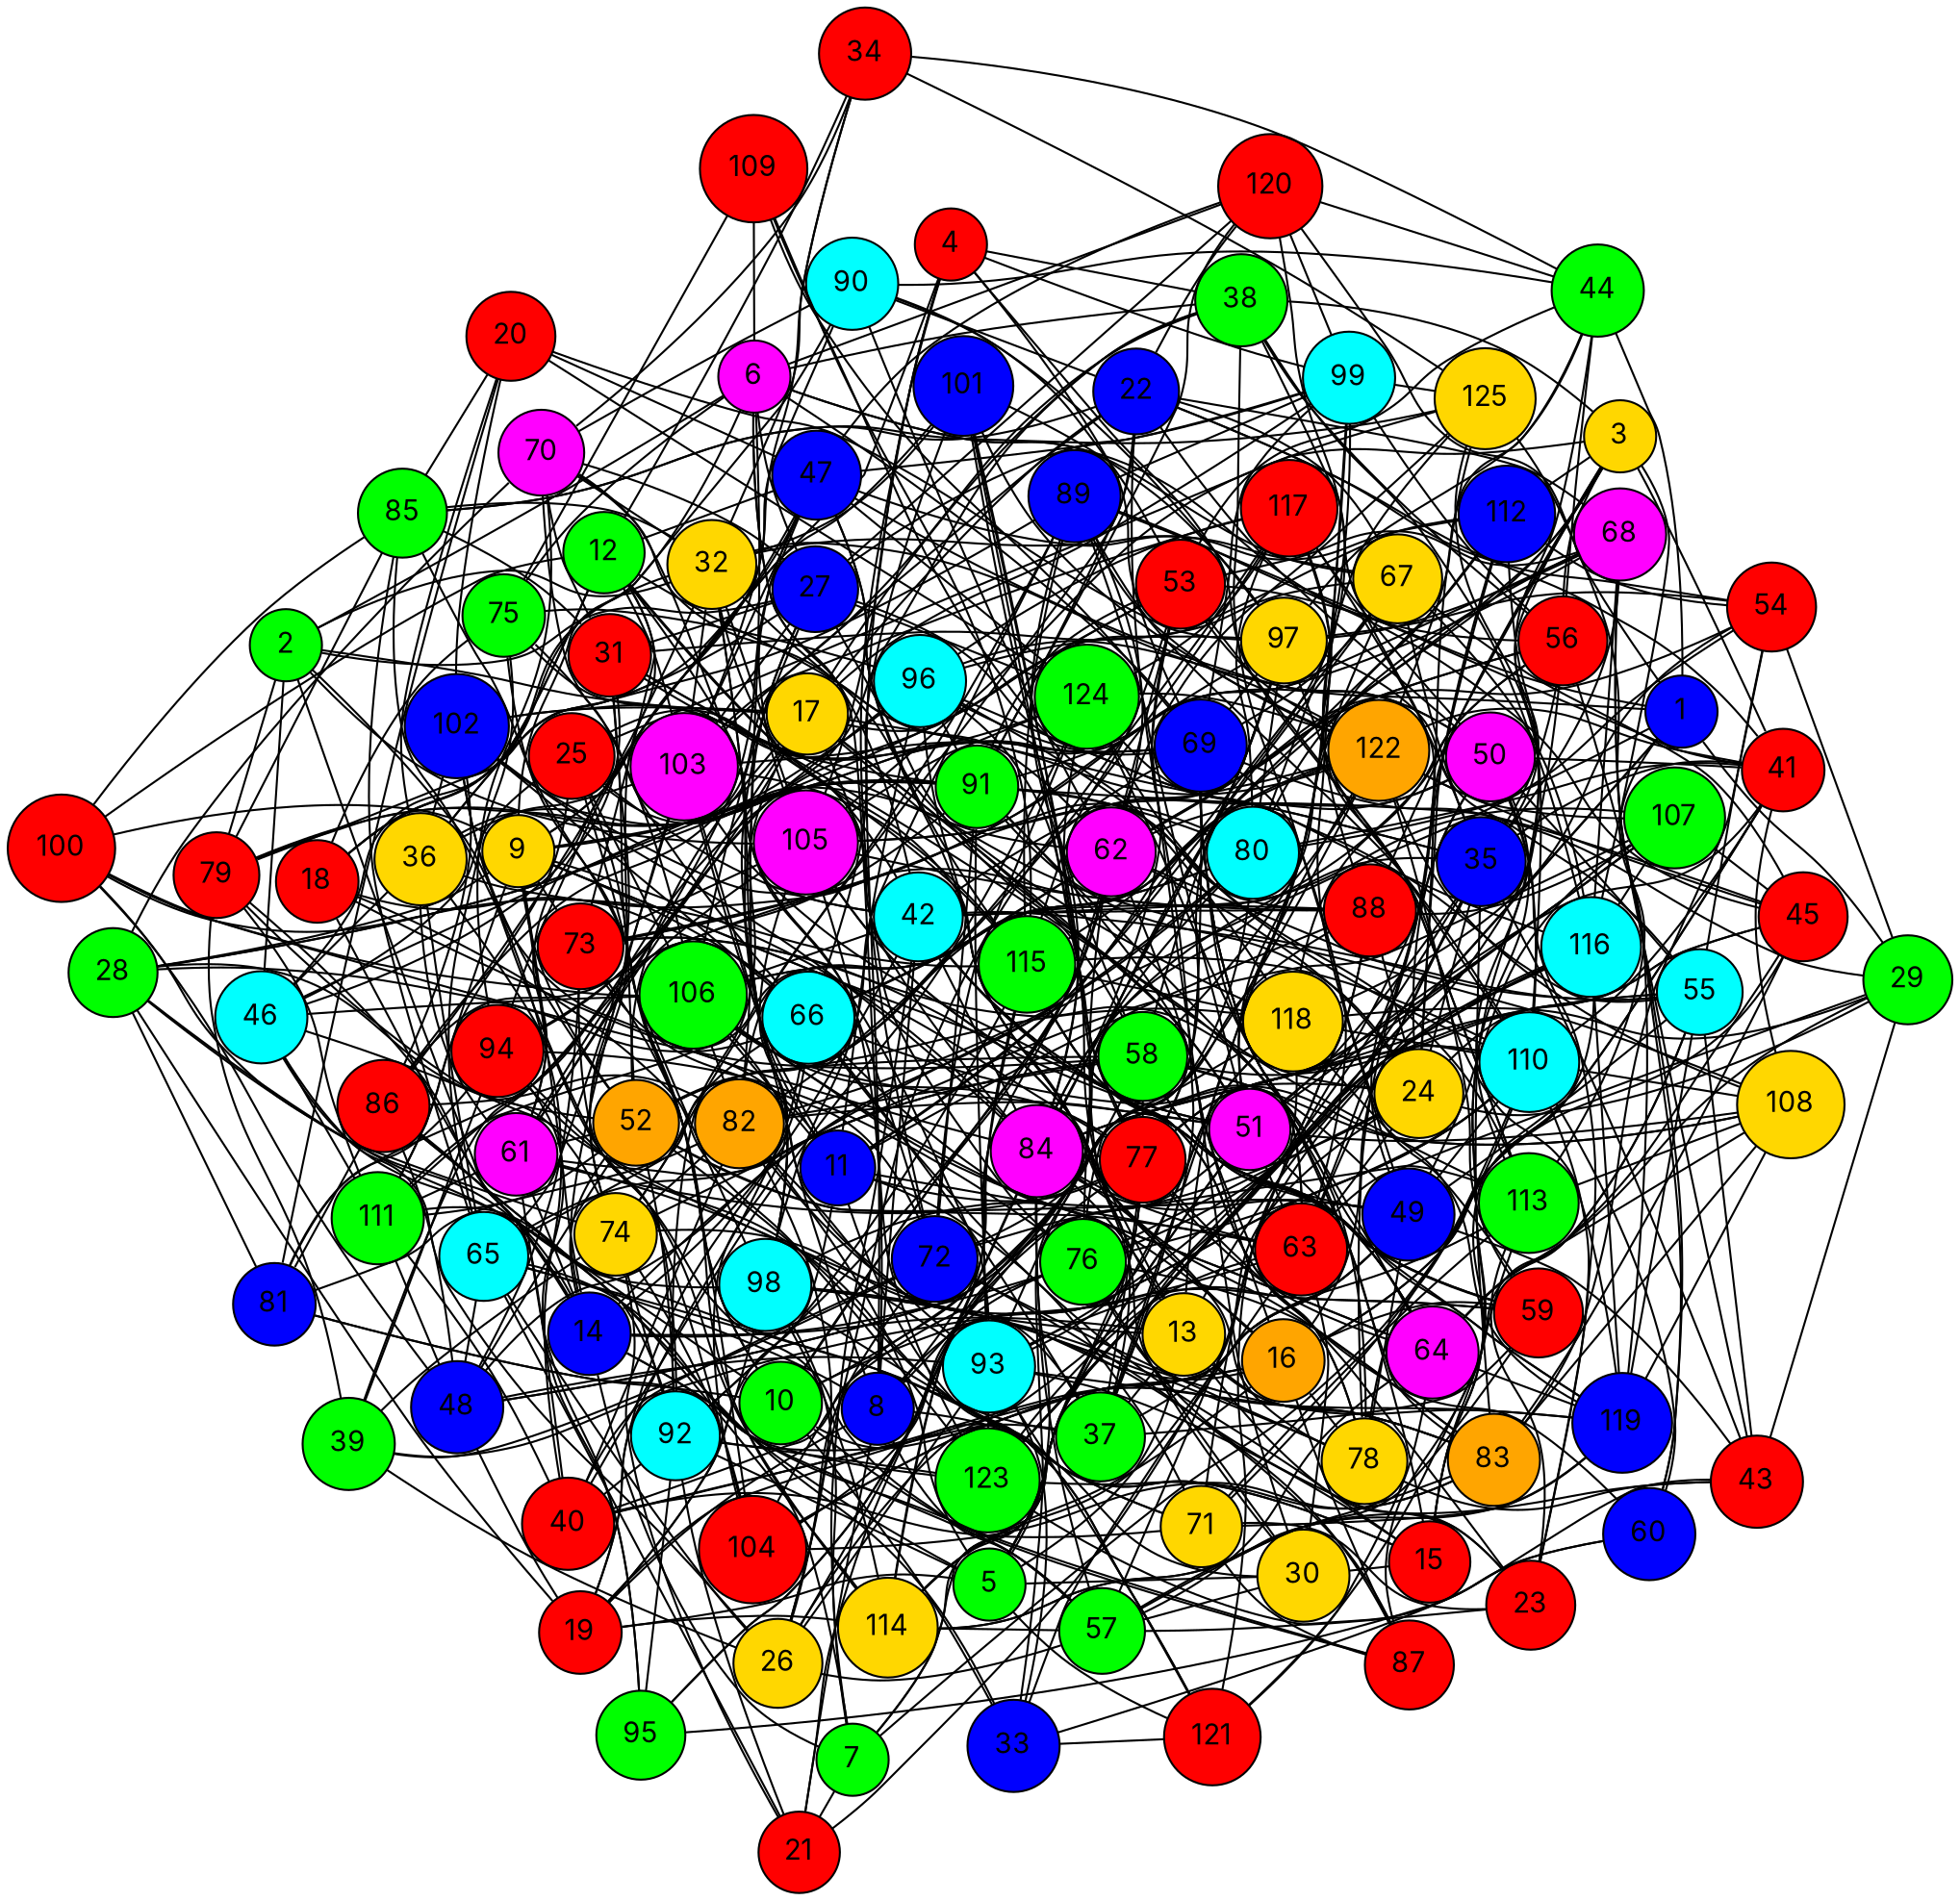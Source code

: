 graph G {
  layout=neato;
  overlap=false;
  splines=true;
  node [shape=circle, style=filled, fontname=Inter];
  1 [label="1", fillcolor="blue", tooltip="v1 color 2"];
  2 [label="2", fillcolor="green", tooltip="v2 color 1"];
  3 [label="3", fillcolor="gold", tooltip="v3 color 3"];
  4 [label="4", fillcolor="red", tooltip="v4 color 0"];
  5 [label="5", fillcolor="green", tooltip="v5 color 1"];
  6 [label="6", fillcolor="magenta", tooltip="v6 color 5"];
  7 [label="7", fillcolor="green", tooltip="v7 color 1"];
  8 [label="8", fillcolor="blue", tooltip="v8 color 2"];
  9 [label="9", fillcolor="gold", tooltip="v9 color 3"];
  10 [label="10", fillcolor="green", tooltip="v10 color 1"];
  11 [label="11", fillcolor="blue", tooltip="v11 color 2"];
  12 [label="12", fillcolor="green", tooltip="v12 color 1"];
  13 [label="13", fillcolor="gold", tooltip="v13 color 3"];
  14 [label="14", fillcolor="blue", tooltip="v14 color 2"];
  15 [label="15", fillcolor="red", tooltip="v15 color 0"];
  16 [label="16", fillcolor="orange", tooltip="v16 color 6"];
  17 [label="17", fillcolor="gold", tooltip="v17 color 3"];
  18 [label="18", fillcolor="red", tooltip="v18 color 0"];
  19 [label="19", fillcolor="red", tooltip="v19 color 0"];
  20 [label="20", fillcolor="red", tooltip="v20 color 0"];
  21 [label="21", fillcolor="red", tooltip="v21 color 0"];
  22 [label="22", fillcolor="blue", tooltip="v22 color 2"];
  23 [label="23", fillcolor="red", tooltip="v23 color 0"];
  24 [label="24", fillcolor="gold", tooltip="v24 color 3"];
  25 [label="25", fillcolor="red", tooltip="v25 color 0"];
  26 [label="26", fillcolor="gold", tooltip="v26 color 3"];
  27 [label="27", fillcolor="blue", tooltip="v27 color 2"];
  28 [label="28", fillcolor="green", tooltip="v28 color 1"];
  29 [label="29", fillcolor="green", tooltip="v29 color 1"];
  30 [label="30", fillcolor="gold", tooltip="v30 color 3"];
  31 [label="31", fillcolor="red", tooltip="v31 color 0"];
  32 [label="32", fillcolor="gold", tooltip="v32 color 3"];
  33 [label="33", fillcolor="blue", tooltip="v33 color 2"];
  34 [label="34", fillcolor="red", tooltip="v34 color 0"];
  35 [label="35", fillcolor="blue", tooltip="v35 color 2"];
  36 [label="36", fillcolor="gold", tooltip="v36 color 3"];
  37 [label="37", fillcolor="green", tooltip="v37 color 1"];
  38 [label="38", fillcolor="green", tooltip="v38 color 1"];
  39 [label="39", fillcolor="green", tooltip="v39 color 1"];
  40 [label="40", fillcolor="red", tooltip="v40 color 0"];
  41 [label="41", fillcolor="red", tooltip="v41 color 0"];
  42 [label="42", fillcolor="cyan", tooltip="v42 color 4"];
  43 [label="43", fillcolor="red", tooltip="v43 color 0"];
  44 [label="44", fillcolor="green", tooltip="v44 color 1"];
  45 [label="45", fillcolor="red", tooltip="v45 color 0"];
  46 [label="46", fillcolor="cyan", tooltip="v46 color 4"];
  47 [label="47", fillcolor="blue", tooltip="v47 color 2"];
  48 [label="48", fillcolor="blue", tooltip="v48 color 2"];
  49 [label="49", fillcolor="blue", tooltip="v49 color 2"];
  50 [label="50", fillcolor="magenta", tooltip="v50 color 5"];
  51 [label="51", fillcolor="magenta", tooltip="v51 color 5"];
  52 [label="52", fillcolor="orange", tooltip="v52 color 6"];
  53 [label="53", fillcolor="red", tooltip="v53 color 0"];
  54 [label="54", fillcolor="red", tooltip="v54 color 0"];
  55 [label="55", fillcolor="cyan", tooltip="v55 color 4"];
  56 [label="56", fillcolor="red", tooltip="v56 color 0"];
  57 [label="57", fillcolor="green", tooltip="v57 color 1"];
  58 [label="58", fillcolor="green", tooltip="v58 color 1"];
  59 [label="59", fillcolor="red", tooltip="v59 color 0"];
  60 [label="60", fillcolor="blue", tooltip="v60 color 2"];
  61 [label="61", fillcolor="magenta", tooltip="v61 color 5"];
  62 [label="62", fillcolor="magenta", tooltip="v62 color 5"];
  63 [label="63", fillcolor="red", tooltip="v63 color 0"];
  64 [label="64", fillcolor="magenta", tooltip="v64 color 5"];
  65 [label="65", fillcolor="cyan", tooltip="v65 color 4"];
  66 [label="66", fillcolor="cyan", tooltip="v66 color 4"];
  67 [label="67", fillcolor="gold", tooltip="v67 color 3"];
  68 [label="68", fillcolor="magenta", tooltip="v68 color 5"];
  69 [label="69", fillcolor="blue", tooltip="v69 color 2"];
  70 [label="70", fillcolor="magenta", tooltip="v70 color 5"];
  71 [label="71", fillcolor="gold", tooltip="v71 color 3"];
  72 [label="72", fillcolor="blue", tooltip="v72 color 2"];
  73 [label="73", fillcolor="red", tooltip="v73 color 0"];
  74 [label="74", fillcolor="gold", tooltip="v74 color 3"];
  75 [label="75", fillcolor="green", tooltip="v75 color 1"];
  76 [label="76", fillcolor="green", tooltip="v76 color 1"];
  77 [label="77", fillcolor="red", tooltip="v77 color 0"];
  78 [label="78", fillcolor="gold", tooltip="v78 color 3"];
  79 [label="79", fillcolor="red", tooltip="v79 color 0"];
  80 [label="80", fillcolor="cyan", tooltip="v80 color 4"];
  81 [label="81", fillcolor="blue", tooltip="v81 color 2"];
  82 [label="82", fillcolor="orange", tooltip="v82 color 6"];
  83 [label="83", fillcolor="orange", tooltip="v83 color 6"];
  84 [label="84", fillcolor="magenta", tooltip="v84 color 5"];
  85 [label="85", fillcolor="green", tooltip="v85 color 1"];
  86 [label="86", fillcolor="red", tooltip="v86 color 0"];
  87 [label="87", fillcolor="red", tooltip="v87 color 0"];
  88 [label="88", fillcolor="red", tooltip="v88 color 0"];
  89 [label="89", fillcolor="blue", tooltip="v89 color 2"];
  90 [label="90", fillcolor="cyan", tooltip="v90 color 4"];
  91 [label="91", fillcolor="green", tooltip="v91 color 1"];
  92 [label="92", fillcolor="cyan", tooltip="v92 color 4"];
  93 [label="93", fillcolor="cyan", tooltip="v93 color 4"];
  94 [label="94", fillcolor="red", tooltip="v94 color 0"];
  95 [label="95", fillcolor="green", tooltip="v95 color 1"];
  96 [label="96", fillcolor="cyan", tooltip="v96 color 4"];
  97 [label="97", fillcolor="gold", tooltip="v97 color 3"];
  98 [label="98", fillcolor="cyan", tooltip="v98 color 4"];
  99 [label="99", fillcolor="cyan", tooltip="v99 color 4"];
  100 [label="100", fillcolor="red", tooltip="v100 color 0"];
  101 [label="101", fillcolor="blue", tooltip="v101 color 2"];
  102 [label="102", fillcolor="blue", tooltip="v102 color 2"];
  103 [label="103", fillcolor="magenta", tooltip="v103 color 5"];
  104 [label="104", fillcolor="red", tooltip="v104 color 0"];
  105 [label="105", fillcolor="magenta", tooltip="v105 color 5"];
  106 [label="106", fillcolor="green", tooltip="v106 color 1"];
  107 [label="107", fillcolor="green", tooltip="v107 color 1"];
  108 [label="108", fillcolor="gold", tooltip="v108 color 3"];
  109 [label="109", fillcolor="red", tooltip="v109 color 0"];
  110 [label="110", fillcolor="cyan", tooltip="v110 color 4"];
  111 [label="111", fillcolor="green", tooltip="v111 color 1"];
  112 [label="112", fillcolor="blue", tooltip="v112 color 2"];
  113 [label="113", fillcolor="green", tooltip="v113 color 1"];
  114 [label="114", fillcolor="gold", tooltip="v114 color 3"];
  115 [label="115", fillcolor="green", tooltip="v115 color 1"];
  116 [label="116", fillcolor="cyan", tooltip="v116 color 4"];
  117 [label="117", fillcolor="red", tooltip="v117 color 0"];
  118 [label="118", fillcolor="gold", tooltip="v118 color 3"];
  119 [label="119", fillcolor="blue", tooltip="v119 color 2"];
  120 [label="120", fillcolor="red", tooltip="v120 color 0"];
  121 [label="121", fillcolor="red", tooltip="v121 color 0"];
  122 [label="122", fillcolor="orange", tooltip="v122 color 6"];
  123 [label="123", fillcolor="green", tooltip="v123 color 1"];
  124 [label="124", fillcolor="green", tooltip="v124 color 1"];
  125 [label="125", fillcolor="gold", tooltip="v125 color 3"];
  1 -- 5;
  1 -- 29;
  1 -- 44;
  1 -- 53;
  1 -- 79;
  1 -- 80;
  1 -- 113;
  1 -- 120;
  1 -- 123;
  2 -- 6;
  2 -- 11;
  2 -- 17;
  2 -- 27;
  2 -- 32;
  2 -- 40;
  2 -- 46;
  2 -- 79;
  2 -- 105;
  3 -- 25;
  3 -- 35;
  3 -- 38;
  3 -- 41;
  3 -- 56;
  3 -- 62;
  3 -- 63;
  3 -- 88;
  3 -- 112;
  3 -- 115;
  3 -- 116;
  4 -- 8;
  4 -- 9;
  4 -- 38;
  4 -- 69;
  4 -- 72;
  4 -- 99;
  4 -- 105;
  4 -- 113;
  5 -- 13;
  5 -- 19;
  5 -- 30;
  5 -- 35;
  5 -- 65;
  5 -- 77;
  5 -- 82;
  5 -- 84;
  5 -- 92;
  5 -- 118;
  5 -- 121;
  6 -- 9;
  6 -- 27;
  6 -- 38;
  6 -- 42;
  6 -- 56;
  6 -- 67;
  6 -- 69;
  6 -- 75;
  6 -- 82;
  6 -- 109;
  6 -- 120;
  6 -- 123;
  7 -- 14;
  7 -- 21;
  7 -- 41;
  7 -- 42;
  7 -- 51;
  7 -- 73;
  7 -- 77;
  7 -- 98;
  8 -- 15;
  8 -- 19;
  8 -- 21;
  8 -- 42;
  8 -- 57;
  8 -- 58;
  8 -- 62;
  8 -- 65;
  8 -- 103;
  8 -- 105;
  8 -- 110;
  9 -- 14;
  9 -- 28;
  9 -- 49;
  9 -- 52;
  9 -- 61;
  9 -- 66;
  9 -- 73;
  9 -- 77;
  9 -- 84;
  9 -- 91;
  9 -- 96;
  9 -- 100;
  9 -- 101;
  9 -- 111;
  10 -- 16;
  10 -- 25;
  10 -- 31;
  10 -- 33;
  10 -- 46;
  10 -- 62;
  10 -- 67;
  10 -- 81;
  10 -- 87;
  10 -- 110;
  10 -- 118;
  11 -- 19;
  11 -- 32;
  11 -- 63;
  11 -- 67;
  11 -- 71;
  11 -- 77;
  11 -- 88;
  11 -- 96;
  11 -- 103;
  11 -- 106;
  11 -- 121;
  11 -- 122;
  12 -- 16;
  12 -- 18;
  12 -- 34;
  12 -- 35;
  12 -- 42;
  12 -- 46;
  12 -- 47;
  12 -- 52;
  12 -- 72;
  12 -- 73;
  12 -- 100;
  12 -- 103;
  13 -- 14;
  13 -- 23;
  13 -- 37;
  13 -- 46;
  13 -- 83;
  13 -- 84;
  13 -- 96;
  13 -- 99;
  13 -- 101;
  13 -- 116;
  13 -- 119;
  14 -- 52;
  14 -- 57;
  14 -- 61;
  14 -- 66;
  14 -- 76;
  14 -- 79;
  14 -- 80;
  14 -- 86;
  14 -- 87;
  14 -- 100;
  14 -- 103;
  15 -- 30;
  15 -- 35;
  15 -- 55;
  15 -- 66;
  15 -- 69;
  15 -- 92;
  15 -- 93;
  15 -- 116;
  16 -- 35;
  16 -- 41;
  16 -- 45;
  16 -- 59;
  16 -- 62;
  16 -- 78;
  16 -- 87;
  16 -- 98;
  16 -- 104;
  16 -- 105;
  16 -- 106;
  16 -- 114;
  17 -- 22;
  17 -- 28;
  17 -- 38;
  17 -- 51;
  17 -- 52;
  17 -- 58;
  17 -- 61;
  17 -- 84;
  17 -- 94;
  17 -- 98;
  17 -- 99;
  17 -- 102;
  17 -- 112;
  17 -- 113;
  17 -- 122;
  18 -- 32;
  18 -- 66;
  18 -- 75;
  18 -- 84;
  18 -- 90;
  18 -- 114;
  18 -- 123;
  19 -- 28;
  19 -- 42;
  19 -- 48;
  19 -- 66;
  19 -- 98;
  19 -- 113;
  19 -- 114;
  20 -- 36;
  20 -- 47;
  20 -- 81;
  20 -- 85;
  20 -- 97;
  20 -- 102;
  20 -- 124;
  21 -- 24;
  21 -- 65;
  21 -- 74;
  21 -- 84;
  21 -- 92;
  22 -- 37;
  22 -- 41;
  22 -- 50;
  22 -- 54;
  22 -- 67;
  22 -- 68;
  22 -- 82;
  22 -- 85;
  22 -- 86;
  22 -- 90;
  22 -- 91;
  22 -- 120;
  23 -- 50;
  23 -- 71;
  23 -- 98;
  23 -- 110;
  23 -- 113;
  23 -- 115;
  23 -- 123;
  24 -- 29;
  24 -- 35;
  24 -- 45;
  24 -- 48;
  24 -- 50;
  24 -- 62;
  24 -- 63;
  24 -- 73;
  24 -- 76;
  24 -- 84;
  24 -- 88;
  24 -- 91;
  24 -- 112;
  24 -- 120;
  25 -- 42;
  25 -- 46;
  25 -- 55;
  25 -- 69;
  25 -- 74;
  25 -- 106;
  25 -- 111;
  26 -- 39;
  26 -- 46;
  26 -- 57;
  26 -- 65;
  26 -- 72;
  26 -- 82;
  26 -- 88;
  26 -- 93;
  26 -- 116;
  26 -- 117;
  27 -- 31;
  27 -- 36;
  27 -- 51;
  27 -- 70;
  27 -- 92;
  27 -- 98;
  27 -- 99;
  27 -- 103;
  27 -- 106;
  27 -- 116;
  27 -- 120;
  27 -- 124;
  28 -- 30;
  28 -- 52;
  28 -- 53;
  28 -- 66;
  28 -- 70;
  28 -- 74;
  28 -- 81;
  29 -- 43;
  29 -- 54;
  29 -- 63;
  29 -- 64;
  29 -- 69;
  29 -- 118;
  30 -- 47;
  30 -- 53;
  30 -- 57;
  30 -- 63;
  30 -- 76;
  31 -- 61;
  31 -- 67;
  31 -- 70;
  31 -- 74;
  31 -- 85;
  31 -- 91;
  31 -- 115;
  31 -- 119;
  32 -- 34;
  32 -- 50;
  32 -- 62;
  32 -- 70;
  32 -- 76;
  32 -- 85;
  32 -- 86;
  32 -- 98;
  32 -- 101;
  32 -- 103;
  32 -- 105;
  32 -- 112;
  33 -- 43;
  33 -- 63;
  33 -- 86;
  33 -- 93;
  33 -- 121;
  33 -- 124;
  34 -- 44;
  34 -- 70;
  34 -- 103;
  34 -- 125;
  35 -- 36;
  35 -- 41;
  35 -- 43;
  35 -- 51;
  35 -- 56;
  35 -- 63;
  35 -- 67;
  35 -- 68;
  35 -- 76;
  35 -- 96;
  35 -- 117;
  36 -- 46;
  36 -- 47;
  36 -- 57;
  36 -- 61;
  36 -- 65;
  36 -- 91;
  36 -- 102;
  36 -- 103;
  37 -- 40;
  37 -- 49;
  37 -- 59;
  37 -- 62;
  37 -- 65;
  37 -- 66;
  37 -- 67;
  37 -- 77;
  37 -- 82;
  37 -- 88;
  38 -- 56;
  38 -- 63;
  38 -- 88;
  38 -- 94;
  38 -- 103;
  38 -- 116;
  39 -- 63;
  39 -- 72;
  39 -- 74;
  39 -- 79;
  39 -- 94;
  39 -- 105;
  40 -- 71;
  40 -- 72;
  40 -- 76;
  40 -- 82;
  40 -- 85;
  40 -- 92;
  40 -- 111;
  40 -- 119;
  40 -- 124;
  41 -- 50;
  41 -- 51;
  41 -- 80;
  41 -- 89;
  41 -- 108;
  41 -- 110;
  41 -- 122;
  42 -- 51;
  42 -- 59;
  42 -- 64;
  42 -- 84;
  42 -- 88;
  42 -- 102;
  42 -- 106;
  42 -- 107;
  42 -- 108;
  42 -- 122;
  43 -- 49;
  43 -- 55;
  43 -- 57;
  43 -- 68;
  43 -- 78;
  44 -- 53;
  44 -- 56;
  44 -- 87;
  44 -- 90;
  44 -- 97;
  44 -- 120;
  44 -- 122;
  45 -- 62;
  45 -- 64;
  45 -- 67;
  45 -- 83;
  45 -- 89;
  45 -- 93;
  45 -- 107;
  45 -- 122;
  46 -- 47;
  46 -- 91;
  46 -- 106;
  46 -- 111;
  47 -- 50;
  47 -- 61;
  47 -- 67;
  47 -- 99;
  47 -- 103;
  47 -- 105;
  47 -- 115;
  47 -- 120;
  47 -- 124;
  48 -- 51;
  48 -- 52;
  48 -- 54;
  48 -- 65;
  48 -- 73;
  48 -- 86;
  48 -- 93;
  48 -- 100;
  48 -- 111;
  49 -- 52;
  49 -- 55;
  49 -- 58;
  49 -- 78;
  49 -- 84;
  49 -- 98;
  49 -- 99;
  49 -- 104;
  49 -- 107;
  49 -- 110;
  49 -- 114;
  49 -- 125;
  50 -- 55;
  50 -- 57;
  50 -- 73;
  50 -- 83;
  50 -- 91;
  50 -- 110;
  50 -- 117;
  51 -- 59;
  51 -- 63;
  51 -- 73;
  51 -- 82;
  51 -- 89;
  51 -- 106;
  51 -- 107;
  51 -- 108;
  51 -- 114;
  51 -- 117;
  51 -- 122;
  52 -- 58;
  52 -- 61;
  52 -- 63;
  52 -- 80;
  52 -- 92;
  52 -- 102;
  52 -- 111;
  52 -- 118;
  52 -- 121;
  53 -- 62;
  53 -- 68;
  53 -- 84;
  53 -- 90;
  53 -- 91;
  53 -- 111;
  53 -- 113;
  53 -- 115;
  53 -- 122;
  54 -- 55;
  54 -- 62;
  54 -- 83;
  54 -- 97;
  54 -- 112;
  54 -- 118;
  55 -- 58;
  55 -- 62;
  55 -- 64;
  55 -- 77;
  55 -- 97;
  55 -- 119;
  55 -- 124;
  56 -- 60;
  56 -- 62;
  56 -- 71;
  56 -- 84;
  56 -- 99;
  56 -- 105;
  56 -- 118;
  57 -- 59;
  57 -- 60;
  57 -- 64;
  57 -- 84;
  57 -- 114;
  58 -- 61;
  58 -- 64;
  58 -- 65;
  58 -- 77;
  58 -- 82;
  58 -- 97;
  58 -- 100;
  58 -- 101;
  58 -- 108;
  58 -- 112;
  58 -- 119;
  59 -- 69;
  59 -- 74;
  59 -- 93;
  59 -- 103;
  59 -- 122;
  60 -- 77;
  60 -- 95;
  60 -- 110;
  60 -- 125;
  61 -- 77;
  61 -- 93;
  61 -- 95;
  61 -- 96;
  61 -- 111;
  62 -- 66;
  62 -- 75;
  62 -- 89;
  62 -- 90;
  62 -- 92;
  62 -- 111;
  62 -- 125;
  63 -- 69;
  63 -- 84;
  63 -- 123;
  63 -- 124;
  64 -- 66;
  64 -- 77;
  64 -- 91;
  64 -- 106;
  64 -- 108;
  64 -- 115;
  64 -- 119;
  64 -- 121;
  65 -- 69;
  65 -- 75;
  65 -- 85;
  65 -- 103;
  66 -- 74;
  66 -- 75;
  66 -- 101;
  66 -- 102;
  66 -- 108;
  66 -- 112;
  66 -- 122;
  67 -- 69;
  67 -- 116;
  68 -- 80;
  68 -- 86;
  68 -- 91;
  68 -- 97;
  68 -- 116;
  68 -- 119;
  69 -- 77;
  69 -- 78;
  69 -- 79;
  69 -- 83;
  69 -- 96;
  69 -- 97;
  69 -- 99;
  69 -- 103;
  69 -- 109;
  70 -- 90;
  70 -- 93;
  70 -- 94;
  70 -- 106;
  70 -- 118;
  71 -- 87;
  71 -- 94;
  71 -- 98;
  71 -- 110;
  71 -- 113;
  71 -- 119;
  72 -- 73;
  72 -- 78;
  72 -- 87;
  72 -- 91;
  72 -- 107;
  72 -- 113;
  72 -- 124;
  73 -- 92;
  73 -- 97;
  73 -- 105;
  74 -- 79;
  74 -- 82;
  74 -- 89;
  74 -- 92;
  74 -- 104;
  74 -- 107;
  75 -- 96;
  75 -- 98;
  75 -- 109;
  76 -- 80;
  76 -- 83;
  76 -- 87;
  76 -- 94;
  76 -- 99;
  76 -- 104;
  76 -- 110;
  77 -- 84;
  77 -- 95;
  77 -- 96;
  77 -- 97;
  77 -- 101;
  77 -- 106;
  77 -- 107;
  77 -- 110;
  78 -- 82;
  78 -- 84;
  78 -- 91;
  78 -- 110;
  78 -- 112;
  78 -- 115;
  79 -- 85;
  79 -- 89;
  79 -- 111;
  80 -- 82;
  80 -- 91;
  80 -- 97;
  80 -- 105;
  80 -- 106;
  80 -- 114;
  80 -- 117;
  80 -- 125;
  81 -- 82;
  81 -- 86;
  81 -- 91;
  81 -- 94;
  81 -- 123;
  82 -- 86;
  82 -- 106;
  82 -- 117;
  83 -- 93;
  83 -- 98;
  83 -- 104;
  83 -- 105;
  83 -- 108;
  83 -- 114;
  83 -- 123;
  84 -- 89;
  84 -- 95;
  84 -- 97;
  84 -- 101;
  84 -- 102;
  84 -- 110;
  84 -- 116;
  84 -- 122;
  85 -- 100;
  85 -- 104;
  85 -- 125;
  86 -- 92;
  86 -- 102;
  88 -- 91;
  88 -- 105;
  88 -- 106;
  88 -- 107;
  88 -- 123;
  89 -- 98;
  89 -- 99;
  89 -- 110;
  89 -- 115;
  89 -- 122;
  90 -- 94;
  90 -- 97;
  91 -- 93;
  91 -- 96;
  91 -- 120;
  92 -- 95;
  92 -- 115;
  92 -- 123;
  93 -- 97;
  93 -- 106;
  93 -- 115;
  93 -- 118;
  93 -- 121;
  93 -- 123;
  94 -- 95;
  94 -- 114;
  96 -- 97;
  96 -- 113;
  96 -- 117;
  96 -- 122;
  97 -- 101;
  97 -- 110;
  98 -- 111;
  98 -- 114;
  99 -- 120;
  99 -- 125;
  100 -- 106;
  100 -- 115;
  101 -- 122;
  102 -- 104;
  102 -- 124;
  103 -- 115;
  103 -- 117;
  104 -- 105;
  104 -- 122;
  105 -- 124;
  105 -- 125;
  107 -- 116;
  107 -- 122;
  108 -- 110;
  108 -- 113;
  108 -- 119;
  108 -- 122;
  109 -- 115;
  109 -- 118;
  110 -- 115;
  110 -- 118;
  110 -- 124;
  110 -- 125;
  112 -- 113;
  113 -- 121;
  114 -- 115;
  114 -- 119;
  115 -- 118;
  116 -- 119;
  116 -- 123;
  117 -- 119;
  117 -- 124;
  118 -- 119;
  118 -- 121;
  122 -- 124;
}
